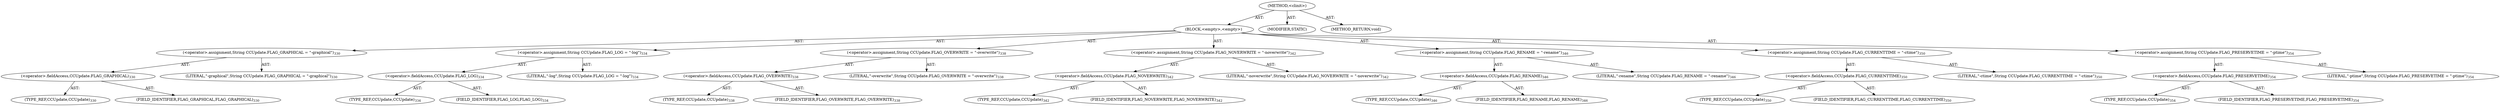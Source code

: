 digraph "&lt;clinit&gt;" {  
"111669149712" [label = <(METHOD,&lt;clinit&gt;)> ]
"25769803806" [label = <(BLOCK,&lt;empty&gt;,&lt;empty&gt;)> ]
"30064771167" [label = <(&lt;operator&gt;.assignment,String CCUpdate.FLAG_GRAPHICAL = &quot;-graphical&quot;)<SUB>330</SUB>> ]
"30064771168" [label = <(&lt;operator&gt;.fieldAccess,CCUpdate.FLAG_GRAPHICAL)<SUB>330</SUB>> ]
"180388626439" [label = <(TYPE_REF,CCUpdate,CCUpdate)<SUB>330</SUB>> ]
"55834574874" [label = <(FIELD_IDENTIFIER,FLAG_GRAPHICAL,FLAG_GRAPHICAL)<SUB>330</SUB>> ]
"90194313226" [label = <(LITERAL,&quot;-graphical&quot;,String CCUpdate.FLAG_GRAPHICAL = &quot;-graphical&quot;)<SUB>330</SUB>> ]
"30064771169" [label = <(&lt;operator&gt;.assignment,String CCUpdate.FLAG_LOG = &quot;-log&quot;)<SUB>334</SUB>> ]
"30064771170" [label = <(&lt;operator&gt;.fieldAccess,CCUpdate.FLAG_LOG)<SUB>334</SUB>> ]
"180388626440" [label = <(TYPE_REF,CCUpdate,CCUpdate)<SUB>334</SUB>> ]
"55834574875" [label = <(FIELD_IDENTIFIER,FLAG_LOG,FLAG_LOG)<SUB>334</SUB>> ]
"90194313227" [label = <(LITERAL,&quot;-log&quot;,String CCUpdate.FLAG_LOG = &quot;-log&quot;)<SUB>334</SUB>> ]
"30064771171" [label = <(&lt;operator&gt;.assignment,String CCUpdate.FLAG_OVERWRITE = &quot;-overwrite&quot;)<SUB>338</SUB>> ]
"30064771172" [label = <(&lt;operator&gt;.fieldAccess,CCUpdate.FLAG_OVERWRITE)<SUB>338</SUB>> ]
"180388626441" [label = <(TYPE_REF,CCUpdate,CCUpdate)<SUB>338</SUB>> ]
"55834574876" [label = <(FIELD_IDENTIFIER,FLAG_OVERWRITE,FLAG_OVERWRITE)<SUB>338</SUB>> ]
"90194313228" [label = <(LITERAL,&quot;-overwrite&quot;,String CCUpdate.FLAG_OVERWRITE = &quot;-overwrite&quot;)<SUB>338</SUB>> ]
"30064771173" [label = <(&lt;operator&gt;.assignment,String CCUpdate.FLAG_NOVERWRITE = &quot;-noverwrite&quot;)<SUB>342</SUB>> ]
"30064771174" [label = <(&lt;operator&gt;.fieldAccess,CCUpdate.FLAG_NOVERWRITE)<SUB>342</SUB>> ]
"180388626442" [label = <(TYPE_REF,CCUpdate,CCUpdate)<SUB>342</SUB>> ]
"55834574877" [label = <(FIELD_IDENTIFIER,FLAG_NOVERWRITE,FLAG_NOVERWRITE)<SUB>342</SUB>> ]
"90194313229" [label = <(LITERAL,&quot;-noverwrite&quot;,String CCUpdate.FLAG_NOVERWRITE = &quot;-noverwrite&quot;)<SUB>342</SUB>> ]
"30064771175" [label = <(&lt;operator&gt;.assignment,String CCUpdate.FLAG_RENAME = &quot;-rename&quot;)<SUB>346</SUB>> ]
"30064771176" [label = <(&lt;operator&gt;.fieldAccess,CCUpdate.FLAG_RENAME)<SUB>346</SUB>> ]
"180388626443" [label = <(TYPE_REF,CCUpdate,CCUpdate)<SUB>346</SUB>> ]
"55834574878" [label = <(FIELD_IDENTIFIER,FLAG_RENAME,FLAG_RENAME)<SUB>346</SUB>> ]
"90194313230" [label = <(LITERAL,&quot;-rename&quot;,String CCUpdate.FLAG_RENAME = &quot;-rename&quot;)<SUB>346</SUB>> ]
"30064771177" [label = <(&lt;operator&gt;.assignment,String CCUpdate.FLAG_CURRENTTIME = &quot;-ctime&quot;)<SUB>350</SUB>> ]
"30064771178" [label = <(&lt;operator&gt;.fieldAccess,CCUpdate.FLAG_CURRENTTIME)<SUB>350</SUB>> ]
"180388626444" [label = <(TYPE_REF,CCUpdate,CCUpdate)<SUB>350</SUB>> ]
"55834574879" [label = <(FIELD_IDENTIFIER,FLAG_CURRENTTIME,FLAG_CURRENTTIME)<SUB>350</SUB>> ]
"90194313231" [label = <(LITERAL,&quot;-ctime&quot;,String CCUpdate.FLAG_CURRENTTIME = &quot;-ctime&quot;)<SUB>350</SUB>> ]
"30064771179" [label = <(&lt;operator&gt;.assignment,String CCUpdate.FLAG_PRESERVETIME = &quot;-ptime&quot;)<SUB>354</SUB>> ]
"30064771180" [label = <(&lt;operator&gt;.fieldAccess,CCUpdate.FLAG_PRESERVETIME)<SUB>354</SUB>> ]
"180388626445" [label = <(TYPE_REF,CCUpdate,CCUpdate)<SUB>354</SUB>> ]
"55834574880" [label = <(FIELD_IDENTIFIER,FLAG_PRESERVETIME,FLAG_PRESERVETIME)<SUB>354</SUB>> ]
"90194313232" [label = <(LITERAL,&quot;-ptime&quot;,String CCUpdate.FLAG_PRESERVETIME = &quot;-ptime&quot;)<SUB>354</SUB>> ]
"133143986228" [label = <(MODIFIER,STATIC)> ]
"128849018896" [label = <(METHOD_RETURN,void)> ]
  "111669149712" -> "25769803806"  [ label = "AST: "] 
  "111669149712" -> "133143986228"  [ label = "AST: "] 
  "111669149712" -> "128849018896"  [ label = "AST: "] 
  "25769803806" -> "30064771167"  [ label = "AST: "] 
  "25769803806" -> "30064771169"  [ label = "AST: "] 
  "25769803806" -> "30064771171"  [ label = "AST: "] 
  "25769803806" -> "30064771173"  [ label = "AST: "] 
  "25769803806" -> "30064771175"  [ label = "AST: "] 
  "25769803806" -> "30064771177"  [ label = "AST: "] 
  "25769803806" -> "30064771179"  [ label = "AST: "] 
  "30064771167" -> "30064771168"  [ label = "AST: "] 
  "30064771167" -> "90194313226"  [ label = "AST: "] 
  "30064771168" -> "180388626439"  [ label = "AST: "] 
  "30064771168" -> "55834574874"  [ label = "AST: "] 
  "30064771169" -> "30064771170"  [ label = "AST: "] 
  "30064771169" -> "90194313227"  [ label = "AST: "] 
  "30064771170" -> "180388626440"  [ label = "AST: "] 
  "30064771170" -> "55834574875"  [ label = "AST: "] 
  "30064771171" -> "30064771172"  [ label = "AST: "] 
  "30064771171" -> "90194313228"  [ label = "AST: "] 
  "30064771172" -> "180388626441"  [ label = "AST: "] 
  "30064771172" -> "55834574876"  [ label = "AST: "] 
  "30064771173" -> "30064771174"  [ label = "AST: "] 
  "30064771173" -> "90194313229"  [ label = "AST: "] 
  "30064771174" -> "180388626442"  [ label = "AST: "] 
  "30064771174" -> "55834574877"  [ label = "AST: "] 
  "30064771175" -> "30064771176"  [ label = "AST: "] 
  "30064771175" -> "90194313230"  [ label = "AST: "] 
  "30064771176" -> "180388626443"  [ label = "AST: "] 
  "30064771176" -> "55834574878"  [ label = "AST: "] 
  "30064771177" -> "30064771178"  [ label = "AST: "] 
  "30064771177" -> "90194313231"  [ label = "AST: "] 
  "30064771178" -> "180388626444"  [ label = "AST: "] 
  "30064771178" -> "55834574879"  [ label = "AST: "] 
  "30064771179" -> "30064771180"  [ label = "AST: "] 
  "30064771179" -> "90194313232"  [ label = "AST: "] 
  "30064771180" -> "180388626445"  [ label = "AST: "] 
  "30064771180" -> "55834574880"  [ label = "AST: "] 
}
